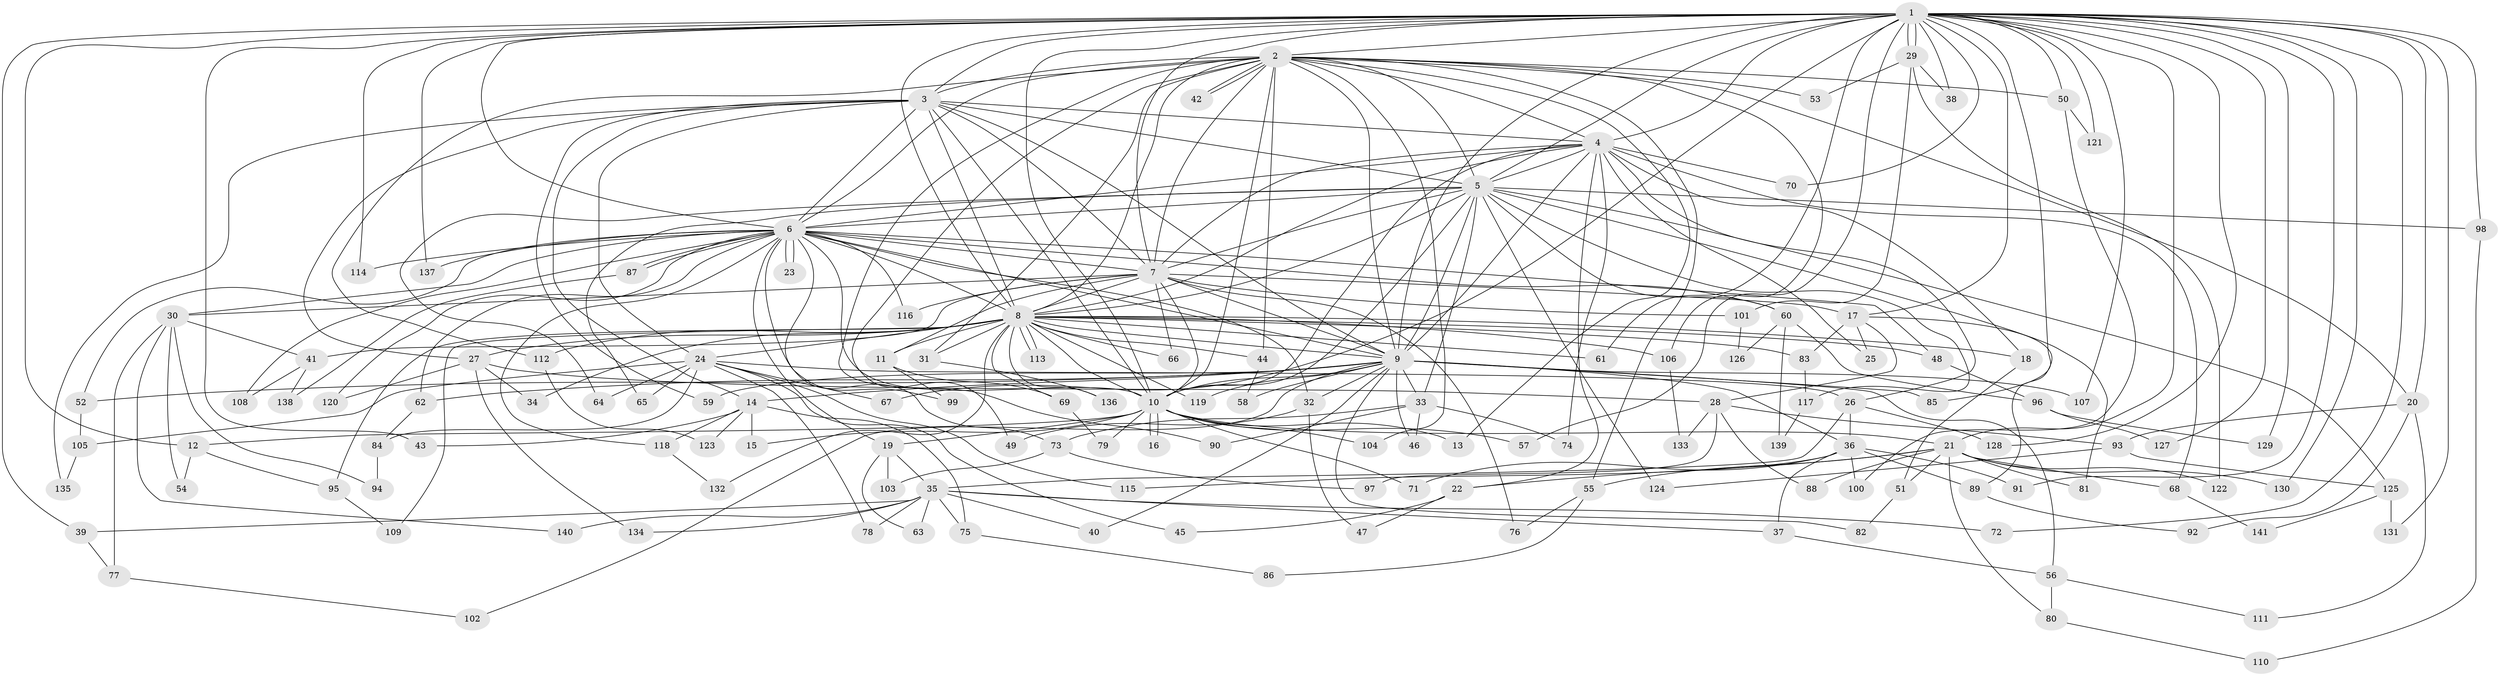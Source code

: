 // Generated by graph-tools (version 1.1) at 2025/01/03/09/25 03:01:35]
// undirected, 141 vertices, 307 edges
graph export_dot {
graph [start="1"]
  node [color=gray90,style=filled];
  1;
  2;
  3;
  4;
  5;
  6;
  7;
  8;
  9;
  10;
  11;
  12;
  13;
  14;
  15;
  16;
  17;
  18;
  19;
  20;
  21;
  22;
  23;
  24;
  25;
  26;
  27;
  28;
  29;
  30;
  31;
  32;
  33;
  34;
  35;
  36;
  37;
  38;
  39;
  40;
  41;
  42;
  43;
  44;
  45;
  46;
  47;
  48;
  49;
  50;
  51;
  52;
  53;
  54;
  55;
  56;
  57;
  58;
  59;
  60;
  61;
  62;
  63;
  64;
  65;
  66;
  67;
  68;
  69;
  70;
  71;
  72;
  73;
  74;
  75;
  76;
  77;
  78;
  79;
  80;
  81;
  82;
  83;
  84;
  85;
  86;
  87;
  88;
  89;
  90;
  91;
  92;
  93;
  94;
  95;
  96;
  97;
  98;
  99;
  100;
  101;
  102;
  103;
  104;
  105;
  106;
  107;
  108;
  109;
  110;
  111;
  112;
  113;
  114;
  115;
  116;
  117;
  118;
  119;
  120;
  121;
  122;
  123;
  124;
  125;
  126;
  127;
  128;
  129;
  130;
  131;
  132;
  133;
  134;
  135;
  136;
  137;
  138;
  139;
  140;
  141;
  1 -- 2;
  1 -- 3;
  1 -- 4;
  1 -- 5;
  1 -- 6;
  1 -- 7;
  1 -- 8;
  1 -- 9;
  1 -- 10;
  1 -- 12;
  1 -- 17;
  1 -- 20;
  1 -- 21;
  1 -- 29;
  1 -- 29;
  1 -- 38;
  1 -- 39;
  1 -- 43;
  1 -- 50;
  1 -- 57;
  1 -- 61;
  1 -- 67;
  1 -- 70;
  1 -- 72;
  1 -- 85;
  1 -- 91;
  1 -- 98;
  1 -- 107;
  1 -- 114;
  1 -- 121;
  1 -- 127;
  1 -- 128;
  1 -- 129;
  1 -- 130;
  1 -- 131;
  1 -- 137;
  2 -- 3;
  2 -- 4;
  2 -- 5;
  2 -- 6;
  2 -- 7;
  2 -- 8;
  2 -- 9;
  2 -- 10;
  2 -- 13;
  2 -- 20;
  2 -- 31;
  2 -- 42;
  2 -- 42;
  2 -- 44;
  2 -- 49;
  2 -- 50;
  2 -- 53;
  2 -- 55;
  2 -- 90;
  2 -- 104;
  2 -- 106;
  2 -- 112;
  3 -- 4;
  3 -- 5;
  3 -- 6;
  3 -- 7;
  3 -- 8;
  3 -- 9;
  3 -- 10;
  3 -- 14;
  3 -- 24;
  3 -- 27;
  3 -- 59;
  3 -- 135;
  4 -- 5;
  4 -- 6;
  4 -- 7;
  4 -- 8;
  4 -- 9;
  4 -- 10;
  4 -- 18;
  4 -- 22;
  4 -- 25;
  4 -- 26;
  4 -- 68;
  4 -- 70;
  4 -- 74;
  5 -- 6;
  5 -- 7;
  5 -- 8;
  5 -- 9;
  5 -- 10;
  5 -- 33;
  5 -- 60;
  5 -- 64;
  5 -- 65;
  5 -- 81;
  5 -- 98;
  5 -- 117;
  5 -- 124;
  5 -- 125;
  6 -- 7;
  6 -- 8;
  6 -- 9;
  6 -- 10;
  6 -- 19;
  6 -- 23;
  6 -- 23;
  6 -- 30;
  6 -- 32;
  6 -- 48;
  6 -- 52;
  6 -- 60;
  6 -- 62;
  6 -- 73;
  6 -- 87;
  6 -- 87;
  6 -- 99;
  6 -- 108;
  6 -- 114;
  6 -- 116;
  6 -- 118;
  6 -- 120;
  6 -- 137;
  7 -- 8;
  7 -- 9;
  7 -- 10;
  7 -- 11;
  7 -- 17;
  7 -- 30;
  7 -- 41;
  7 -- 66;
  7 -- 76;
  7 -- 101;
  7 -- 116;
  8 -- 9;
  8 -- 10;
  8 -- 11;
  8 -- 18;
  8 -- 24;
  8 -- 27;
  8 -- 31;
  8 -- 34;
  8 -- 44;
  8 -- 48;
  8 -- 61;
  8 -- 66;
  8 -- 69;
  8 -- 83;
  8 -- 95;
  8 -- 106;
  8 -- 109;
  8 -- 112;
  8 -- 113;
  8 -- 113;
  8 -- 119;
  8 -- 132;
  8 -- 136;
  9 -- 10;
  9 -- 14;
  9 -- 32;
  9 -- 33;
  9 -- 36;
  9 -- 40;
  9 -- 46;
  9 -- 52;
  9 -- 56;
  9 -- 58;
  9 -- 59;
  9 -- 62;
  9 -- 82;
  9 -- 85;
  9 -- 102;
  9 -- 107;
  9 -- 119;
  10 -- 12;
  10 -- 13;
  10 -- 15;
  10 -- 16;
  10 -- 16;
  10 -- 19;
  10 -- 21;
  10 -- 57;
  10 -- 71;
  10 -- 79;
  10 -- 104;
  11 -- 69;
  11 -- 99;
  12 -- 54;
  12 -- 95;
  14 -- 15;
  14 -- 43;
  14 -- 75;
  14 -- 118;
  14 -- 123;
  17 -- 25;
  17 -- 28;
  17 -- 83;
  17 -- 89;
  18 -- 51;
  19 -- 35;
  19 -- 63;
  19 -- 103;
  20 -- 92;
  20 -- 93;
  20 -- 111;
  21 -- 22;
  21 -- 51;
  21 -- 55;
  21 -- 68;
  21 -- 80;
  21 -- 81;
  21 -- 88;
  21 -- 122;
  21 -- 130;
  22 -- 45;
  22 -- 47;
  24 -- 26;
  24 -- 45;
  24 -- 64;
  24 -- 65;
  24 -- 67;
  24 -- 78;
  24 -- 84;
  24 -- 105;
  24 -- 115;
  26 -- 35;
  26 -- 36;
  26 -- 128;
  27 -- 28;
  27 -- 34;
  27 -- 120;
  27 -- 134;
  28 -- 88;
  28 -- 93;
  28 -- 97;
  28 -- 133;
  29 -- 38;
  29 -- 53;
  29 -- 101;
  29 -- 122;
  30 -- 41;
  30 -- 54;
  30 -- 77;
  30 -- 94;
  30 -- 140;
  31 -- 136;
  32 -- 47;
  32 -- 49;
  33 -- 46;
  33 -- 73;
  33 -- 74;
  33 -- 90;
  35 -- 37;
  35 -- 39;
  35 -- 40;
  35 -- 63;
  35 -- 72;
  35 -- 75;
  35 -- 78;
  35 -- 134;
  35 -- 140;
  36 -- 37;
  36 -- 71;
  36 -- 89;
  36 -- 91;
  36 -- 100;
  36 -- 115;
  37 -- 56;
  39 -- 77;
  41 -- 108;
  41 -- 138;
  44 -- 58;
  48 -- 96;
  50 -- 100;
  50 -- 121;
  51 -- 82;
  52 -- 105;
  55 -- 76;
  55 -- 86;
  56 -- 80;
  56 -- 111;
  60 -- 96;
  60 -- 126;
  60 -- 139;
  62 -- 84;
  68 -- 141;
  69 -- 79;
  73 -- 97;
  73 -- 103;
  75 -- 86;
  77 -- 102;
  80 -- 110;
  83 -- 117;
  84 -- 94;
  87 -- 138;
  89 -- 92;
  93 -- 124;
  93 -- 125;
  95 -- 109;
  96 -- 127;
  96 -- 129;
  98 -- 110;
  101 -- 126;
  105 -- 135;
  106 -- 133;
  112 -- 123;
  117 -- 139;
  118 -- 132;
  125 -- 131;
  125 -- 141;
}
